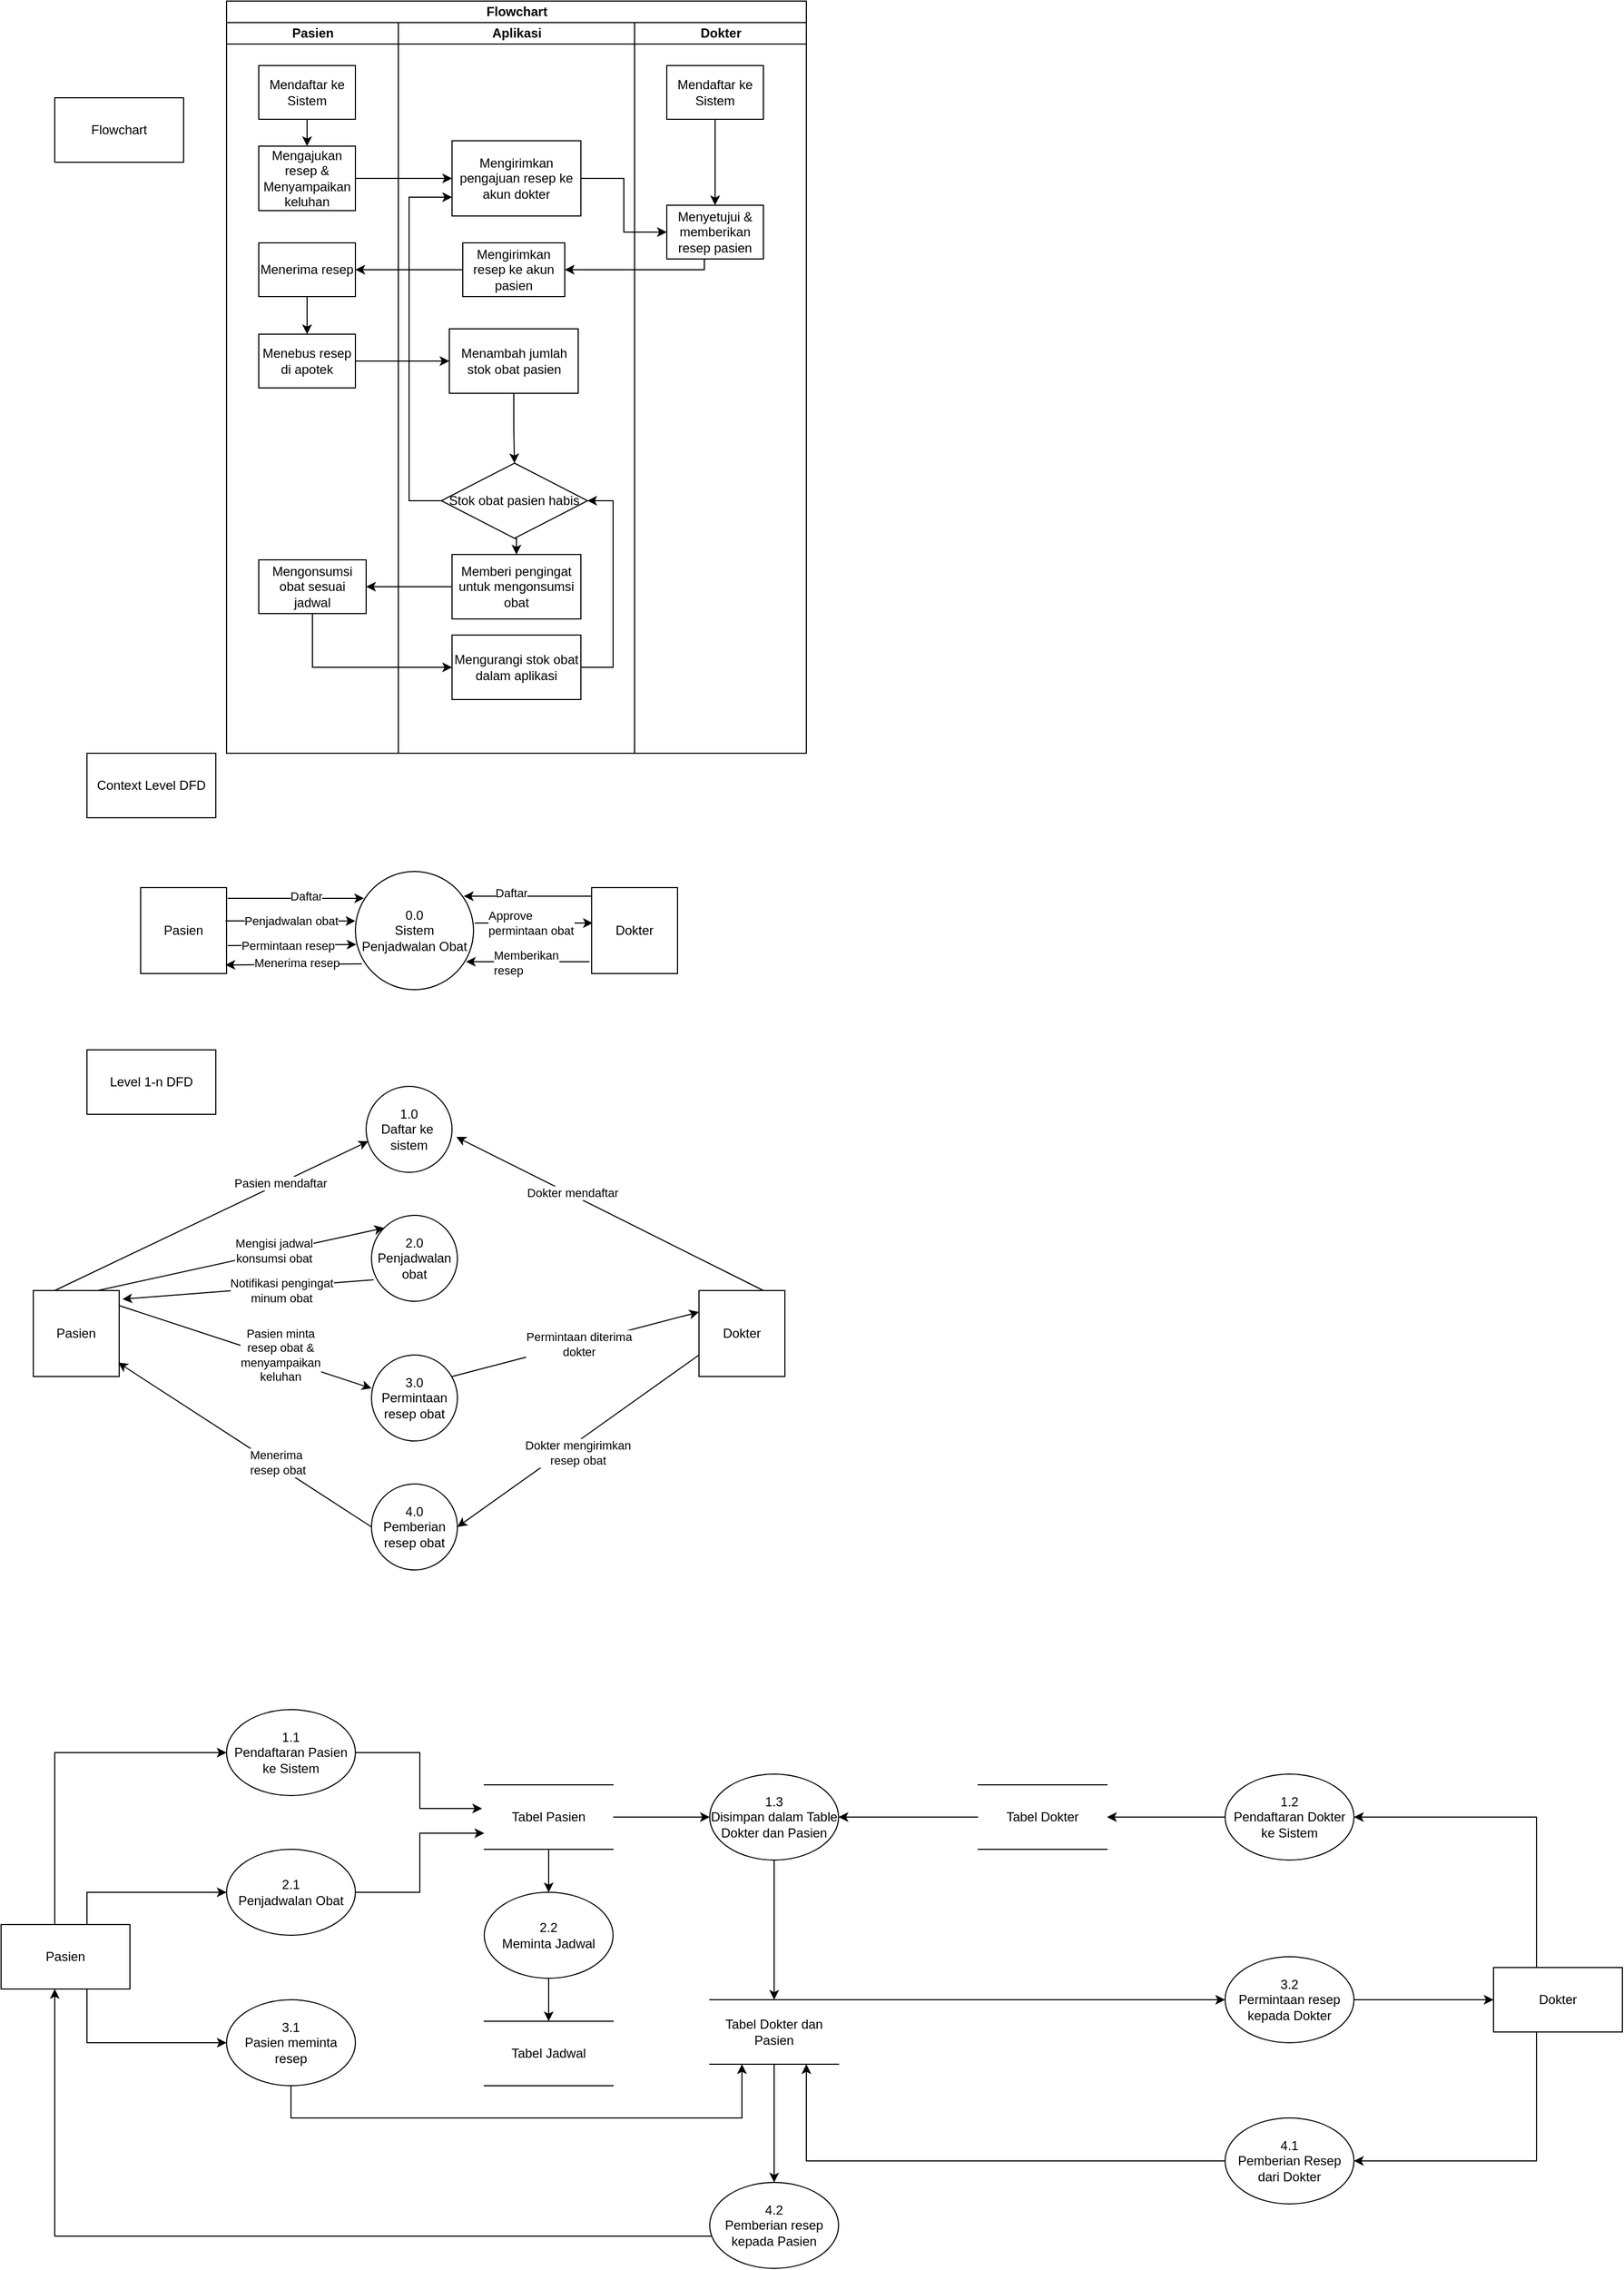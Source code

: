 <mxfile version="13.7.9" type="github" pages="2">
  <diagram id="ip2z6bq11kLtcTajnfLq" name="Flowchart">
    <mxGraphModel dx="868" dy="2679" grid="1" gridSize="10" guides="1" tooltips="1" connect="1" arrows="1" fold="1" page="1" pageScale="1" pageWidth="850" pageHeight="1100" math="0" shadow="0">
      <root>
        <mxCell id="0" />
        <mxCell id="1" parent="0" />
        <mxCell id="MhN1jfQ0MsG5-jLUTwTR-1" value="Context Level DFD" style="rounded=0;whiteSpace=wrap;html=1;" parent="1" vertex="1">
          <mxGeometry x="180" y="-1380" width="120" height="60" as="geometry" />
        </mxCell>
        <mxCell id="w2_nGmZ7DHib1YOEaboY-1" value="0.0&lt;br&gt;Sistem Penjadwalan Obat" style="ellipse;whiteSpace=wrap;html=1;aspect=fixed;" parent="1" vertex="1">
          <mxGeometry x="430" y="-1270" width="110" height="110" as="geometry" />
        </mxCell>
        <mxCell id="w2_nGmZ7DHib1YOEaboY-2" value="Pasien" style="whiteSpace=wrap;html=1;aspect=fixed;" parent="1" vertex="1">
          <mxGeometry x="230" y="-1255" width="80" height="80" as="geometry" />
        </mxCell>
        <mxCell id="w2_nGmZ7DHib1YOEaboY-3" value="Dokter" style="whiteSpace=wrap;html=1;aspect=fixed;" parent="1" vertex="1">
          <mxGeometry x="650" y="-1255" width="80" height="80" as="geometry" />
        </mxCell>
        <mxCell id="w2_nGmZ7DHib1YOEaboY-4" value="" style="endArrow=classic;html=1;exitX=1.013;exitY=0.125;exitDx=0;exitDy=0;exitPerimeter=0;entryX=0.073;entryY=0.227;entryDx=0;entryDy=0;entryPerimeter=0;" parent="1" source="w2_nGmZ7DHib1YOEaboY-2" target="w2_nGmZ7DHib1YOEaboY-1" edge="1">
          <mxGeometry width="50" height="50" relative="1" as="geometry">
            <mxPoint x="450" y="-1110" as="sourcePoint" />
            <mxPoint x="500" y="-1160" as="targetPoint" />
          </mxGeometry>
        </mxCell>
        <mxCell id="w2_nGmZ7DHib1YOEaboY-5" value="Daftar" style="edgeLabel;html=1;align=center;verticalAlign=middle;resizable=0;points=[];" parent="w2_nGmZ7DHib1YOEaboY-4" vertex="1" connectable="0">
          <mxGeometry x="0.138" y="2" relative="1" as="geometry">
            <mxPoint as="offset" />
          </mxGeometry>
        </mxCell>
        <mxCell id="w2_nGmZ7DHib1YOEaboY-6" value="" style="endArrow=classic;html=1;exitX=0;exitY=0.1;exitDx=0;exitDy=0;entryX=0.918;entryY=0.209;entryDx=0;entryDy=0;exitPerimeter=0;entryPerimeter=0;" parent="1" source="w2_nGmZ7DHib1YOEaboY-3" target="w2_nGmZ7DHib1YOEaboY-1" edge="1">
          <mxGeometry width="50" height="50" relative="1" as="geometry">
            <mxPoint x="450" y="-1110" as="sourcePoint" />
            <mxPoint x="500" y="-1160" as="targetPoint" />
          </mxGeometry>
        </mxCell>
        <mxCell id="w2_nGmZ7DHib1YOEaboY-19" value="Daftar" style="edgeLabel;html=1;align=center;verticalAlign=middle;resizable=0;points=[];" parent="w2_nGmZ7DHib1YOEaboY-6" vertex="1" connectable="0">
          <mxGeometry x="0.268" y="-3" relative="1" as="geometry">
            <mxPoint as="offset" />
          </mxGeometry>
        </mxCell>
        <mxCell id="w2_nGmZ7DHib1YOEaboY-8" value="Penjadwalan obat" style="endArrow=classic;html=1;exitX=0.988;exitY=0.388;exitDx=0;exitDy=0;exitPerimeter=0;entryX=0;entryY=0.419;entryDx=0;entryDy=0;entryPerimeter=0;" parent="1" source="w2_nGmZ7DHib1YOEaboY-2" target="w2_nGmZ7DHib1YOEaboY-1" edge="1">
          <mxGeometry width="50" height="50" relative="1" as="geometry">
            <mxPoint x="450" y="-1110" as="sourcePoint" />
            <mxPoint x="500" y="-1160" as="targetPoint" />
          </mxGeometry>
        </mxCell>
        <mxCell id="w2_nGmZ7DHib1YOEaboY-10" value="" style="endArrow=classic;html=1;exitX=1.013;exitY=0.675;exitDx=0;exitDy=0;exitPerimeter=0;entryX=0.009;entryY=0.618;entryDx=0;entryDy=0;entryPerimeter=0;" parent="1" source="w2_nGmZ7DHib1YOEaboY-2" target="w2_nGmZ7DHib1YOEaboY-1" edge="1">
          <mxGeometry width="50" height="50" relative="1" as="geometry">
            <mxPoint x="450" y="-1120" as="sourcePoint" />
            <mxPoint x="500" y="-1170" as="targetPoint" />
          </mxGeometry>
        </mxCell>
        <mxCell id="w2_nGmZ7DHib1YOEaboY-16" value="Permintaan resep" style="edgeLabel;html=1;align=left;verticalAlign=middle;resizable=0;points=[];" parent="w2_nGmZ7DHib1YOEaboY-10" vertex="1" connectable="0">
          <mxGeometry x="-0.817" relative="1" as="geometry">
            <mxPoint as="offset" />
          </mxGeometry>
        </mxCell>
        <mxCell id="w2_nGmZ7DHib1YOEaboY-17" value="" style="endArrow=classic;html=1;exitX=0.055;exitY=0.782;exitDx=0;exitDy=0;exitPerimeter=0;entryX=0.988;entryY=0.9;entryDx=0;entryDy=0;entryPerimeter=0;" parent="1" source="w2_nGmZ7DHib1YOEaboY-1" target="w2_nGmZ7DHib1YOEaboY-2" edge="1">
          <mxGeometry width="50" height="50" relative="1" as="geometry">
            <mxPoint x="450" y="-1120" as="sourcePoint" />
            <mxPoint x="500" y="-1170" as="targetPoint" />
          </mxGeometry>
        </mxCell>
        <mxCell id="w2_nGmZ7DHib1YOEaboY-18" value="Menerima resep" style="edgeLabel;html=1;align=left;verticalAlign=middle;resizable=0;points=[];" parent="w2_nGmZ7DHib1YOEaboY-17" vertex="1" connectable="0">
          <mxGeometry x="0.607" y="-2" relative="1" as="geometry">
            <mxPoint as="offset" />
          </mxGeometry>
        </mxCell>
        <mxCell id="w2_nGmZ7DHib1YOEaboY-20" value="" style="endArrow=classic;html=1;entryX=0.013;entryY=0.413;entryDx=0;entryDy=0;entryPerimeter=0;" parent="1" target="w2_nGmZ7DHib1YOEaboY-3" edge="1">
          <mxGeometry width="50" height="50" relative="1" as="geometry">
            <mxPoint x="541" y="-1222" as="sourcePoint" />
            <mxPoint x="500" y="-1170" as="targetPoint" />
          </mxGeometry>
        </mxCell>
        <mxCell id="w2_nGmZ7DHib1YOEaboY-22" value="Approve&lt;br&gt;permintaan obat" style="edgeLabel;html=1;align=left;verticalAlign=middle;resizable=0;points=[];" parent="w2_nGmZ7DHib1YOEaboY-20" vertex="1" connectable="0">
          <mxGeometry x="-0.796" relative="1" as="geometry">
            <mxPoint as="offset" />
          </mxGeometry>
        </mxCell>
        <mxCell id="w2_nGmZ7DHib1YOEaboY-23" value="" style="endArrow=classic;html=1;exitX=-0.025;exitY=0.863;exitDx=0;exitDy=0;exitPerimeter=0;entryX=0.936;entryY=0.764;entryDx=0;entryDy=0;entryPerimeter=0;" parent="1" source="w2_nGmZ7DHib1YOEaboY-3" target="w2_nGmZ7DHib1YOEaboY-1" edge="1">
          <mxGeometry width="50" height="50" relative="1" as="geometry">
            <mxPoint x="450" y="-1120" as="sourcePoint" />
            <mxPoint x="500" y="-1170" as="targetPoint" />
          </mxGeometry>
        </mxCell>
        <mxCell id="w2_nGmZ7DHib1YOEaboY-25" value="Memberikan&lt;br&gt;resep" style="edgeLabel;html=1;align=left;verticalAlign=middle;resizable=0;points=[];" parent="w2_nGmZ7DHib1YOEaboY-23" vertex="1" connectable="0">
          <mxGeometry x="0.582" y="1" relative="1" as="geometry">
            <mxPoint as="offset" />
          </mxGeometry>
        </mxCell>
        <mxCell id="w2_nGmZ7DHib1YOEaboY-26" value="Level 1-n DFD" style="rounded=0;whiteSpace=wrap;html=1;" parent="1" vertex="1">
          <mxGeometry x="180" y="-1104" width="120" height="60" as="geometry" />
        </mxCell>
        <mxCell id="w2_nGmZ7DHib1YOEaboY-27" value="Pasien" style="whiteSpace=wrap;html=1;aspect=fixed;" parent="1" vertex="1">
          <mxGeometry x="130" y="-880" width="80" height="80" as="geometry" />
        </mxCell>
        <mxCell id="w2_nGmZ7DHib1YOEaboY-28" value="3.0&lt;br&gt;Permintaan&lt;br&gt;resep obat" style="ellipse;whiteSpace=wrap;html=1;aspect=fixed;align=center;" parent="1" vertex="1">
          <mxGeometry x="445" y="-820" width="80" height="80" as="geometry" />
        </mxCell>
        <mxCell id="w2_nGmZ7DHib1YOEaboY-29" value="Dokter" style="whiteSpace=wrap;html=1;aspect=fixed;" parent="1" vertex="1">
          <mxGeometry x="750" y="-880" width="80" height="80" as="geometry" />
        </mxCell>
        <mxCell id="w2_nGmZ7DHib1YOEaboY-30" value="" style="endArrow=classic;html=1;exitX=1;exitY=0.175;exitDx=0;exitDy=0;exitPerimeter=0;entryX=0;entryY=0.388;entryDx=0;entryDy=0;entryPerimeter=0;" parent="1" source="w2_nGmZ7DHib1YOEaboY-27" target="w2_nGmZ7DHib1YOEaboY-28" edge="1">
          <mxGeometry width="50" height="50" relative="1" as="geometry">
            <mxPoint x="450" y="-895" as="sourcePoint" />
            <mxPoint x="500" y="-945" as="targetPoint" />
          </mxGeometry>
        </mxCell>
        <mxCell id="w2_nGmZ7DHib1YOEaboY-31" value="Pasien minta&lt;br&gt;resep obat &amp;amp;&lt;br&gt;menyampaikan&lt;br&gt;keluhan" style="edgeLabel;html=1;align=center;verticalAlign=middle;resizable=0;points=[];" parent="w2_nGmZ7DHib1YOEaboY-30" vertex="1" connectable="0">
          <mxGeometry x="-0.689" y="-1" relative="1" as="geometry">
            <mxPoint x="113.89" y="33.11" as="offset" />
          </mxGeometry>
        </mxCell>
        <mxCell id="w2_nGmZ7DHib1YOEaboY-32" value="" style="endArrow=classic;html=1;exitX=0.938;exitY=0.25;exitDx=0;exitDy=0;exitPerimeter=0;entryX=0;entryY=0.25;entryDx=0;entryDy=0;" parent="1" source="w2_nGmZ7DHib1YOEaboY-28" target="w2_nGmZ7DHib1YOEaboY-29" edge="1">
          <mxGeometry width="50" height="50" relative="1" as="geometry">
            <mxPoint x="450" y="-875" as="sourcePoint" />
            <mxPoint x="500" y="-925" as="targetPoint" />
          </mxGeometry>
        </mxCell>
        <mxCell id="w2_nGmZ7DHib1YOEaboY-33" value="Permintaan diterima&lt;br&gt;dokter" style="edgeLabel;html=1;align=center;verticalAlign=middle;resizable=0;points=[];" parent="w2_nGmZ7DHib1YOEaboY-32" vertex="1" connectable="0">
          <mxGeometry x="-0.527" y="2" relative="1" as="geometry">
            <mxPoint x="63.94" y="-13.97" as="offset" />
          </mxGeometry>
        </mxCell>
        <mxCell id="w2_nGmZ7DHib1YOEaboY-34" value="4.0&lt;br&gt;Pemberian&lt;br&gt;resep obat" style="ellipse;whiteSpace=wrap;html=1;aspect=fixed;align=center;" parent="1" vertex="1">
          <mxGeometry x="445" y="-700" width="80" height="80" as="geometry" />
        </mxCell>
        <mxCell id="w2_nGmZ7DHib1YOEaboY-35" value="" style="endArrow=classic;html=1;exitX=0;exitY=0.75;exitDx=0;exitDy=0;entryX=1;entryY=0.5;entryDx=0;entryDy=0;" parent="1" source="w2_nGmZ7DHib1YOEaboY-29" target="w2_nGmZ7DHib1YOEaboY-34" edge="1">
          <mxGeometry width="50" height="50" relative="1" as="geometry">
            <mxPoint x="450" y="-775" as="sourcePoint" />
            <mxPoint x="500" y="-825" as="targetPoint" />
          </mxGeometry>
        </mxCell>
        <mxCell id="w2_nGmZ7DHib1YOEaboY-36" value="Dokter mengirimkan&lt;br&gt;resep obat" style="edgeLabel;html=1;align=center;verticalAlign=middle;resizable=0;points=[];" parent="w2_nGmZ7DHib1YOEaboY-35" vertex="1" connectable="0">
          <mxGeometry x="0.487" y="2" relative="1" as="geometry">
            <mxPoint x="53.41" y="-30.43" as="offset" />
          </mxGeometry>
        </mxCell>
        <mxCell id="w2_nGmZ7DHib1YOEaboY-37" value="" style="endArrow=classic;html=1;exitX=0;exitY=0.5;exitDx=0;exitDy=0;entryX=0.988;entryY=0.838;entryDx=0;entryDy=0;entryPerimeter=0;" parent="1" source="w2_nGmZ7DHib1YOEaboY-34" target="w2_nGmZ7DHib1YOEaboY-27" edge="1">
          <mxGeometry width="50" height="50" relative="1" as="geometry">
            <mxPoint x="450" y="-775" as="sourcePoint" />
            <mxPoint x="500" y="-825" as="targetPoint" />
          </mxGeometry>
        </mxCell>
        <mxCell id="w2_nGmZ7DHib1YOEaboY-38" value="Menerima&amp;nbsp;&lt;br&gt;resep obat" style="edgeLabel;html=1;align=left;verticalAlign=middle;resizable=0;points=[];" parent="w2_nGmZ7DHib1YOEaboY-37" vertex="1" connectable="0">
          <mxGeometry x="0.533" y="1" relative="1" as="geometry">
            <mxPoint x="66.65" y="56.56" as="offset" />
          </mxGeometry>
        </mxCell>
        <mxCell id="w2_nGmZ7DHib1YOEaboY-39" value="1.0&lt;br&gt;Daftar ke&amp;nbsp;&lt;br&gt;sistem" style="ellipse;whiteSpace=wrap;html=1;aspect=fixed;align=center;" parent="1" vertex="1">
          <mxGeometry x="440" y="-1070" width="80" height="80" as="geometry" />
        </mxCell>
        <mxCell id="w2_nGmZ7DHib1YOEaboY-40" value="" style="endArrow=classic;html=1;exitX=0.25;exitY=0;exitDx=0;exitDy=0;entryX=0.025;entryY=0.638;entryDx=0;entryDy=0;entryPerimeter=0;" parent="1" source="w2_nGmZ7DHib1YOEaboY-27" target="w2_nGmZ7DHib1YOEaboY-39" edge="1">
          <mxGeometry width="50" height="50" relative="1" as="geometry">
            <mxPoint x="450" y="-810" as="sourcePoint" />
            <mxPoint x="500" y="-860" as="targetPoint" />
          </mxGeometry>
        </mxCell>
        <mxCell id="w2_nGmZ7DHib1YOEaboY-42" value="Pasien mendaftar" style="edgeLabel;html=1;align=center;verticalAlign=middle;resizable=0;points=[];" parent="w2_nGmZ7DHib1YOEaboY-40" vertex="1" connectable="0">
          <mxGeometry x="0.23" y="2" relative="1" as="geometry">
            <mxPoint x="31.02" y="-12.61" as="offset" />
          </mxGeometry>
        </mxCell>
        <mxCell id="w2_nGmZ7DHib1YOEaboY-41" value="" style="endArrow=classic;html=1;exitX=0.75;exitY=0;exitDx=0;exitDy=0;entryX=1.05;entryY=0.588;entryDx=0;entryDy=0;entryPerimeter=0;" parent="1" source="w2_nGmZ7DHib1YOEaboY-29" target="w2_nGmZ7DHib1YOEaboY-39" edge="1">
          <mxGeometry width="50" height="50" relative="1" as="geometry">
            <mxPoint x="450" y="-820" as="sourcePoint" />
            <mxPoint x="500" y="-870" as="targetPoint" />
          </mxGeometry>
        </mxCell>
        <mxCell id="w2_nGmZ7DHib1YOEaboY-43" value="Dokter mendaftar" style="edgeLabel;html=1;align=center;verticalAlign=middle;resizable=0;points=[];" parent="w2_nGmZ7DHib1YOEaboY-41" vertex="1" connectable="0">
          <mxGeometry x="0.254" y="-2" relative="1" as="geometry">
            <mxPoint as="offset" />
          </mxGeometry>
        </mxCell>
        <mxCell id="w2_nGmZ7DHib1YOEaboY-44" value="2.0&lt;br&gt;Penjadwalan&lt;br&gt;obat" style="ellipse;whiteSpace=wrap;html=1;aspect=fixed;align=center;" parent="1" vertex="1">
          <mxGeometry x="445" y="-950" width="80" height="80" as="geometry" />
        </mxCell>
        <mxCell id="w2_nGmZ7DHib1YOEaboY-45" value="" style="endArrow=classic;html=1;exitX=0.75;exitY=0;exitDx=0;exitDy=0;entryX=0;entryY=0;entryDx=0;entryDy=0;" parent="1" source="w2_nGmZ7DHib1YOEaboY-27" target="w2_nGmZ7DHib1YOEaboY-44" edge="1">
          <mxGeometry width="50" height="50" relative="1" as="geometry">
            <mxPoint x="450" y="-820" as="sourcePoint" />
            <mxPoint x="500" y="-870" as="targetPoint" />
          </mxGeometry>
        </mxCell>
        <mxCell id="w2_nGmZ7DHib1YOEaboY-48" value="Mengisi jadwal&lt;br&gt;konsumsi obat" style="edgeLabel;html=1;align=center;verticalAlign=middle;resizable=0;points=[];" parent="w2_nGmZ7DHib1YOEaboY-45" vertex="1" connectable="0">
          <mxGeometry x="0.232" y="1" relative="1" as="geometry">
            <mxPoint as="offset" />
          </mxGeometry>
        </mxCell>
        <mxCell id="w2_nGmZ7DHib1YOEaboY-47" value="" style="endArrow=classic;html=1;exitX=0.025;exitY=0.75;exitDx=0;exitDy=0;exitPerimeter=0;entryX=1.038;entryY=0.1;entryDx=0;entryDy=0;entryPerimeter=0;" parent="1" source="w2_nGmZ7DHib1YOEaboY-44" target="w2_nGmZ7DHib1YOEaboY-27" edge="1">
          <mxGeometry width="50" height="50" relative="1" as="geometry">
            <mxPoint x="450" y="-830" as="sourcePoint" />
            <mxPoint x="500" y="-880" as="targetPoint" />
          </mxGeometry>
        </mxCell>
        <mxCell id="w2_nGmZ7DHib1YOEaboY-49" value="Notifikasi pengingat&lt;br&gt;minum obat" style="edgeLabel;html=1;align=center;verticalAlign=middle;resizable=0;points=[];" parent="w2_nGmZ7DHib1YOEaboY-47" vertex="1" connectable="0">
          <mxGeometry x="0.155" y="1" relative="1" as="geometry">
            <mxPoint x="48.36" y="-1.42" as="offset" />
          </mxGeometry>
        </mxCell>
        <mxCell id="7QNK8vU50Cwunx8KSijA-1" value="Flowchart" style="rounded=0;whiteSpace=wrap;html=1;" parent="1" vertex="1">
          <mxGeometry x="150" y="-1990" width="120" height="60" as="geometry" />
        </mxCell>
        <mxCell id="NxU2S_tcDS1lnE2Wx7le-25" value="" style="edgeStyle=orthogonalEdgeStyle;rounded=0;orthogonalLoop=1;jettySize=auto;html=1;" parent="1" source="NxU2S_tcDS1lnE2Wx7le-23" target="NxU2S_tcDS1lnE2Wx7le-24" edge="1">
          <mxGeometry relative="1" as="geometry">
            <Array as="points">
              <mxPoint x="150" y="-450" />
            </Array>
          </mxGeometry>
        </mxCell>
        <mxCell id="NxU2S_tcDS1lnE2Wx7le-31" value="" style="edgeStyle=orthogonalEdgeStyle;rounded=0;orthogonalLoop=1;jettySize=auto;html=1;" parent="1" source="NxU2S_tcDS1lnE2Wx7le-23" target="NxU2S_tcDS1lnE2Wx7le-30" edge="1">
          <mxGeometry relative="1" as="geometry">
            <Array as="points">
              <mxPoint x="180" y="-320" />
            </Array>
          </mxGeometry>
        </mxCell>
        <mxCell id="NxU2S_tcDS1lnE2Wx7le-58" value="" style="edgeStyle=orthogonalEdgeStyle;rounded=0;orthogonalLoop=1;jettySize=auto;html=1;" parent="1" source="NxU2S_tcDS1lnE2Wx7le-23" target="NxU2S_tcDS1lnE2Wx7le-57" edge="1">
          <mxGeometry relative="1" as="geometry">
            <Array as="points">
              <mxPoint x="180" y="-180" />
            </Array>
          </mxGeometry>
        </mxCell>
        <mxCell id="NxU2S_tcDS1lnE2Wx7le-23" value="Pasien" style="whiteSpace=wrap;html=1;" parent="1" vertex="1">
          <mxGeometry x="100" y="-290" width="120" height="60" as="geometry" />
        </mxCell>
        <mxCell id="NxU2S_tcDS1lnE2Wx7le-29" value="" style="edgeStyle=orthogonalEdgeStyle;rounded=0;orthogonalLoop=1;jettySize=auto;html=1;entryX=-0.017;entryY=0.367;entryDx=0;entryDy=0;entryPerimeter=0;" parent="1" source="NxU2S_tcDS1lnE2Wx7le-24" target="NxU2S_tcDS1lnE2Wx7le-28" edge="1">
          <mxGeometry relative="1" as="geometry">
            <mxPoint x="490" y="-390" as="targetPoint" />
          </mxGeometry>
        </mxCell>
        <mxCell id="NxU2S_tcDS1lnE2Wx7le-24" value="1.1&lt;br&gt;Pendaftaran Pasien ke Sistem" style="ellipse;whiteSpace=wrap;html=1;" parent="1" vertex="1">
          <mxGeometry x="310" y="-490" width="120" height="80" as="geometry" />
        </mxCell>
        <mxCell id="NxU2S_tcDS1lnE2Wx7le-35" value="" style="edgeStyle=orthogonalEdgeStyle;rounded=0;orthogonalLoop=1;jettySize=auto;html=1;" parent="1" source="NxU2S_tcDS1lnE2Wx7le-28" target="NxU2S_tcDS1lnE2Wx7le-34" edge="1">
          <mxGeometry relative="1" as="geometry">
            <Array as="points">
              <mxPoint x="610" y="-340" />
              <mxPoint x="610" y="-340" />
            </Array>
          </mxGeometry>
        </mxCell>
        <mxCell id="NxU2S_tcDS1lnE2Wx7le-73" value="" style="edgeStyle=orthogonalEdgeStyle;rounded=0;orthogonalLoop=1;jettySize=auto;html=1;" parent="1" source="NxU2S_tcDS1lnE2Wx7le-28" target="NxU2S_tcDS1lnE2Wx7le-72" edge="1">
          <mxGeometry relative="1" as="geometry" />
        </mxCell>
        <mxCell id="NxU2S_tcDS1lnE2Wx7le-28" value="Tabel Pasien" style="shape=partialRectangle;whiteSpace=wrap;html=1;left=0;right=0;fillColor=none;" parent="1" vertex="1">
          <mxGeometry x="550" y="-420" width="120" height="60" as="geometry" />
        </mxCell>
        <mxCell id="NxU2S_tcDS1lnE2Wx7le-33" value="" style="edgeStyle=orthogonalEdgeStyle;rounded=0;orthogonalLoop=1;jettySize=auto;html=1;entryX=0;entryY=0.75;entryDx=0;entryDy=0;" parent="1" source="NxU2S_tcDS1lnE2Wx7le-30" target="NxU2S_tcDS1lnE2Wx7le-28" edge="1">
          <mxGeometry relative="1" as="geometry">
            <mxPoint x="540" y="-320" as="targetPoint" />
          </mxGeometry>
        </mxCell>
        <mxCell id="NxU2S_tcDS1lnE2Wx7le-30" value="2.1&lt;br&gt;Penjadwalan Obat" style="ellipse;whiteSpace=wrap;html=1;" parent="1" vertex="1">
          <mxGeometry x="310" y="-360" width="120" height="80" as="geometry" />
        </mxCell>
        <mxCell id="NxU2S_tcDS1lnE2Wx7le-37" value="" style="edgeStyle=orthogonalEdgeStyle;rounded=0;orthogonalLoop=1;jettySize=auto;html=1;" parent="1" source="NxU2S_tcDS1lnE2Wx7le-34" target="NxU2S_tcDS1lnE2Wx7le-36" edge="1">
          <mxGeometry relative="1" as="geometry" />
        </mxCell>
        <mxCell id="NxU2S_tcDS1lnE2Wx7le-34" value="2.2&lt;br&gt;Meminta Jadwal" style="ellipse;whiteSpace=wrap;html=1;fillColor=none;" parent="1" vertex="1">
          <mxGeometry x="550" y="-320" width="120" height="80" as="geometry" />
        </mxCell>
        <mxCell id="NxU2S_tcDS1lnE2Wx7le-36" value="Tabel Jadwal" style="shape=partialRectangle;whiteSpace=wrap;html=1;left=0;right=0;fillColor=none;" parent="1" vertex="1">
          <mxGeometry x="550" y="-200" width="120" height="60" as="geometry" />
        </mxCell>
        <mxCell id="NxU2S_tcDS1lnE2Wx7le-41" value="" style="edgeStyle=orthogonalEdgeStyle;rounded=0;orthogonalLoop=1;jettySize=auto;html=1;" parent="1" source="NxU2S_tcDS1lnE2Wx7le-38" edge="1">
          <mxGeometry relative="1" as="geometry">
            <mxPoint x="150" y="-230" as="targetPoint" />
            <Array as="points">
              <mxPoint x="150" />
              <mxPoint x="150" y="-230" />
            </Array>
          </mxGeometry>
        </mxCell>
        <mxCell id="NxU2S_tcDS1lnE2Wx7le-38" value="4.2&lt;br&gt;Pemberian resep kepada Pasien" style="ellipse;whiteSpace=wrap;html=1;" parent="1" vertex="1">
          <mxGeometry x="760" y="-50" width="120" height="80" as="geometry" />
        </mxCell>
        <mxCell id="NxU2S_tcDS1lnE2Wx7le-47" value="" style="edgeStyle=orthogonalEdgeStyle;rounded=0;orthogonalLoop=1;jettySize=auto;html=1;" parent="1" source="NxU2S_tcDS1lnE2Wx7le-44" target="NxU2S_tcDS1lnE2Wx7le-46" edge="1">
          <mxGeometry relative="1" as="geometry">
            <Array as="points">
              <mxPoint x="1530" y="-390" />
            </Array>
          </mxGeometry>
        </mxCell>
        <mxCell id="NxU2S_tcDS1lnE2Wx7le-68" value="" style="edgeStyle=orthogonalEdgeStyle;rounded=0;orthogonalLoop=1;jettySize=auto;html=1;" parent="1" source="NxU2S_tcDS1lnE2Wx7le-44" target="NxU2S_tcDS1lnE2Wx7le-67" edge="1">
          <mxGeometry relative="1" as="geometry">
            <Array as="points">
              <mxPoint x="1530" y="-70" />
            </Array>
          </mxGeometry>
        </mxCell>
        <mxCell id="NxU2S_tcDS1lnE2Wx7le-44" value="Dokter" style="whiteSpace=wrap;html=1;fillColor=none;" parent="1" vertex="1">
          <mxGeometry x="1490" y="-250" width="120" height="60" as="geometry" />
        </mxCell>
        <mxCell id="NxU2S_tcDS1lnE2Wx7le-49" value="" style="edgeStyle=orthogonalEdgeStyle;rounded=0;orthogonalLoop=1;jettySize=auto;html=1;entryX=1;entryY=0.5;entryDx=0;entryDy=0;" parent="1" source="NxU2S_tcDS1lnE2Wx7le-46" target="NxU2S_tcDS1lnE2Wx7le-53" edge="1">
          <mxGeometry relative="1" as="geometry">
            <Array as="points">
              <mxPoint x="1240" y="-390" />
            </Array>
          </mxGeometry>
        </mxCell>
        <mxCell id="NxU2S_tcDS1lnE2Wx7le-46" value="1.2&lt;br&gt;Pendaftaran Dokter ke Sistem" style="ellipse;whiteSpace=wrap;html=1;fillColor=none;" parent="1" vertex="1">
          <mxGeometry x="1240" y="-430" width="120" height="80" as="geometry" />
        </mxCell>
        <mxCell id="NxU2S_tcDS1lnE2Wx7le-83" value="" style="edgeStyle=orthogonalEdgeStyle;rounded=0;orthogonalLoop=1;jettySize=auto;html=1;entryX=0.5;entryY=0;entryDx=0;entryDy=0;" parent="1" source="NxU2S_tcDS1lnE2Wx7le-48" target="NxU2S_tcDS1lnE2Wx7le-38" edge="1">
          <mxGeometry relative="1" as="geometry">
            <mxPoint x="820" y="-100" as="targetPoint" />
          </mxGeometry>
        </mxCell>
        <mxCell id="NxU2S_tcDS1lnE2Wx7le-85" value="" style="edgeStyle=orthogonalEdgeStyle;rounded=0;orthogonalLoop=1;jettySize=auto;html=1;" parent="1" source="NxU2S_tcDS1lnE2Wx7le-48" target="NxU2S_tcDS1lnE2Wx7le-84" edge="1">
          <mxGeometry relative="1" as="geometry">
            <Array as="points">
              <mxPoint x="1220" y="-220" />
              <mxPoint x="1220" y="-220" />
            </Array>
          </mxGeometry>
        </mxCell>
        <mxCell id="NxU2S_tcDS1lnE2Wx7le-48" value="Tabel Dokter dan Pasien" style="shape=partialRectangle;whiteSpace=wrap;html=1;left=0;right=0;fillColor=none;" parent="1" vertex="1">
          <mxGeometry x="760" y="-220" width="120" height="60" as="geometry" />
        </mxCell>
        <mxCell id="NxU2S_tcDS1lnE2Wx7le-78" value="" style="edgeStyle=orthogonalEdgeStyle;rounded=0;orthogonalLoop=1;jettySize=auto;html=1;" parent="1" source="NxU2S_tcDS1lnE2Wx7le-53" target="NxU2S_tcDS1lnE2Wx7le-72" edge="1">
          <mxGeometry relative="1" as="geometry" />
        </mxCell>
        <mxCell id="NxU2S_tcDS1lnE2Wx7le-53" value="Tabel Dokter" style="shape=partialRectangle;whiteSpace=wrap;html=1;left=0;right=0;fillColor=none;" parent="1" vertex="1">
          <mxGeometry x="1010" y="-420" width="120" height="60" as="geometry" />
        </mxCell>
        <mxCell id="NxU2S_tcDS1lnE2Wx7le-81" value="" style="edgeStyle=orthogonalEdgeStyle;rounded=0;orthogonalLoop=1;jettySize=auto;html=1;" parent="1" source="NxU2S_tcDS1lnE2Wx7le-57" target="NxU2S_tcDS1lnE2Wx7le-48" edge="1">
          <mxGeometry relative="1" as="geometry">
            <Array as="points">
              <mxPoint x="370" y="-110" />
              <mxPoint x="790" y="-110" />
            </Array>
          </mxGeometry>
        </mxCell>
        <mxCell id="NxU2S_tcDS1lnE2Wx7le-57" value="3.1&lt;br&gt;Pasien meminta resep" style="ellipse;whiteSpace=wrap;html=1;" parent="1" vertex="1">
          <mxGeometry x="310" y="-220" width="120" height="80" as="geometry" />
        </mxCell>
        <mxCell id="NxU2S_tcDS1lnE2Wx7le-79" value="" style="edgeStyle=orthogonalEdgeStyle;rounded=0;orthogonalLoop=1;jettySize=auto;html=1;" parent="1" source="NxU2S_tcDS1lnE2Wx7le-67" target="NxU2S_tcDS1lnE2Wx7le-48" edge="1">
          <mxGeometry relative="1" as="geometry">
            <Array as="points">
              <mxPoint x="850" y="-70" />
            </Array>
          </mxGeometry>
        </mxCell>
        <mxCell id="NxU2S_tcDS1lnE2Wx7le-67" value="4.1&lt;br&gt;Pemberian Resep dari Dokter" style="ellipse;whiteSpace=wrap;html=1;fillColor=none;" parent="1" vertex="1">
          <mxGeometry x="1240" y="-110" width="120" height="80" as="geometry" />
        </mxCell>
        <mxCell id="NxU2S_tcDS1lnE2Wx7le-74" value="" style="edgeStyle=orthogonalEdgeStyle;rounded=0;orthogonalLoop=1;jettySize=auto;html=1;entryX=0.5;entryY=0;entryDx=0;entryDy=0;" parent="1" source="NxU2S_tcDS1lnE2Wx7le-72" target="NxU2S_tcDS1lnE2Wx7le-48" edge="1">
          <mxGeometry relative="1" as="geometry">
            <mxPoint x="820" y="-150" as="targetPoint" />
          </mxGeometry>
        </mxCell>
        <mxCell id="NxU2S_tcDS1lnE2Wx7le-72" value="1.3&lt;br&gt;Disimpan dalam Table Dokter dan Pasien" style="ellipse;whiteSpace=wrap;html=1;fillColor=none;" parent="1" vertex="1">
          <mxGeometry x="760" y="-430" width="120" height="80" as="geometry" />
        </mxCell>
        <mxCell id="NxU2S_tcDS1lnE2Wx7le-88" value="" style="edgeStyle=orthogonalEdgeStyle;rounded=0;orthogonalLoop=1;jettySize=auto;html=1;" parent="1" source="NxU2S_tcDS1lnE2Wx7le-84" target="NxU2S_tcDS1lnE2Wx7le-44" edge="1">
          <mxGeometry relative="1" as="geometry" />
        </mxCell>
        <mxCell id="NxU2S_tcDS1lnE2Wx7le-84" value="3.2&lt;br&gt;Permintaan resep kepada Dokter" style="ellipse;whiteSpace=wrap;html=1;fillColor=none;" parent="1" vertex="1">
          <mxGeometry x="1240" y="-260" width="120" height="80" as="geometry" />
        </mxCell>
        <mxCell id="KhloErafn9uWpo-9LLrP-1" value="Flowchart" style="swimlane;html=1;childLayout=stackLayout;resizeParent=1;resizeParentMax=0;startSize=20;" parent="1" vertex="1">
          <mxGeometry x="310" y="-2080" width="540" height="700" as="geometry">
            <mxRectangle x="240" y="-1120" width="90" height="20" as="alternateBounds" />
          </mxGeometry>
        </mxCell>
        <mxCell id="KhloErafn9uWpo-9LLrP-2" value="Pasien" style="swimlane;html=1;startSize=20;" parent="KhloErafn9uWpo-9LLrP-1" vertex="1">
          <mxGeometry y="20" width="160" height="680" as="geometry">
            <mxRectangle y="20" width="30" height="590" as="alternateBounds" />
          </mxGeometry>
        </mxCell>
        <mxCell id="KhloErafn9uWpo-9LLrP-20" style="edgeStyle=orthogonalEdgeStyle;rounded=0;orthogonalLoop=1;jettySize=auto;html=1;entryX=0.5;entryY=0;entryDx=0;entryDy=0;" parent="KhloErafn9uWpo-9LLrP-2" source="KhloErafn9uWpo-9LLrP-5" target="KhloErafn9uWpo-9LLrP-8" edge="1">
          <mxGeometry relative="1" as="geometry" />
        </mxCell>
        <mxCell id="KhloErafn9uWpo-9LLrP-8" value="Mengajukan resep &amp;amp; Menyampaikan keluhan" style="rounded=0;whiteSpace=wrap;html=1;" parent="KhloErafn9uWpo-9LLrP-2" vertex="1">
          <mxGeometry x="30" y="115" width="90" height="60" as="geometry" />
        </mxCell>
        <mxCell id="KhloErafn9uWpo-9LLrP-5" value="Mendaftar ke Sistem" style="rounded=0;whiteSpace=wrap;html=1;" parent="KhloErafn9uWpo-9LLrP-2" vertex="1">
          <mxGeometry x="30" y="40" width="90" height="50" as="geometry" />
        </mxCell>
        <mxCell id="KhloErafn9uWpo-9LLrP-48" style="edgeStyle=orthogonalEdgeStyle;rounded=0;orthogonalLoop=1;jettySize=auto;html=1;exitX=0.5;exitY=1;exitDx=0;exitDy=0;entryX=0.5;entryY=0;entryDx=0;entryDy=0;" parent="KhloErafn9uWpo-9LLrP-2" source="KhloErafn9uWpo-9LLrP-17" target="KhloErafn9uWpo-9LLrP-23" edge="1">
          <mxGeometry relative="1" as="geometry" />
        </mxCell>
        <mxCell id="KhloErafn9uWpo-9LLrP-17" value="Menerima resep" style="rounded=0;whiteSpace=wrap;html=1;" parent="KhloErafn9uWpo-9LLrP-2" vertex="1">
          <mxGeometry x="30" y="205" width="90" height="50" as="geometry" />
        </mxCell>
        <mxCell id="KhloErafn9uWpo-9LLrP-23" value="Menebus resep di apotek" style="rounded=0;whiteSpace=wrap;html=1;" parent="KhloErafn9uWpo-9LLrP-2" vertex="1">
          <mxGeometry x="30" y="290" width="90" height="50" as="geometry" />
        </mxCell>
        <mxCell id="qfS0mpa6ImSl6odylkTh-2" value="Mengonsumsi obat sesuai jadwal" style="rounded=0;whiteSpace=wrap;html=1;" vertex="1" parent="KhloErafn9uWpo-9LLrP-2">
          <mxGeometry x="30" y="500" width="100" height="50" as="geometry" />
        </mxCell>
        <mxCell id="KhloErafn9uWpo-9LLrP-31" value="Aplikasi" style="swimlane;html=1;startSize=20;" parent="KhloErafn9uWpo-9LLrP-1" vertex="1">
          <mxGeometry x="160" y="20" width="220" height="680" as="geometry">
            <mxRectangle x="120" y="20" width="30" height="460" as="alternateBounds" />
          </mxGeometry>
        </mxCell>
        <mxCell id="qfS0mpa6ImSl6odylkTh-1" style="edgeStyle=orthogonalEdgeStyle;rounded=0;orthogonalLoop=1;jettySize=auto;html=1;exitX=0.5;exitY=1;exitDx=0;exitDy=0;entryX=0.5;entryY=0;entryDx=0;entryDy=0;" edge="1" parent="KhloErafn9uWpo-9LLrP-31" source="KhloErafn9uWpo-9LLrP-42" target="KhloErafn9uWpo-9LLrP-50">
          <mxGeometry relative="1" as="geometry" />
        </mxCell>
        <mxCell id="KhloErafn9uWpo-9LLrP-42" value="Menambah jumlah stok obat pasien" style="rounded=0;whiteSpace=wrap;html=1;" parent="KhloErafn9uWpo-9LLrP-31" vertex="1">
          <mxGeometry x="47.5" y="285" width="120" height="60" as="geometry" />
        </mxCell>
        <mxCell id="KhloErafn9uWpo-9LLrP-43" value="Mengirimkan pengajuan resep ke akun dokter" style="rounded=0;whiteSpace=wrap;html=1;" parent="KhloErafn9uWpo-9LLrP-31" vertex="1">
          <mxGeometry x="50" y="110" width="120" height="70" as="geometry" />
        </mxCell>
        <mxCell id="KhloErafn9uWpo-9LLrP-15" value="Mengirimkan resep ke akun pasien" style="rounded=0;whiteSpace=wrap;html=1;" parent="KhloErafn9uWpo-9LLrP-31" vertex="1">
          <mxGeometry x="60" y="205" width="95" height="50" as="geometry" />
        </mxCell>
        <mxCell id="KhloErafn9uWpo-9LLrP-51" style="edgeStyle=orthogonalEdgeStyle;rounded=0;orthogonalLoop=1;jettySize=auto;html=1;exitX=0;exitY=0.5;exitDx=0;exitDy=0;entryX=0;entryY=0.75;entryDx=0;entryDy=0;" parent="KhloErafn9uWpo-9LLrP-31" source="KhloErafn9uWpo-9LLrP-50" target="KhloErafn9uWpo-9LLrP-43" edge="1">
          <mxGeometry relative="1" as="geometry">
            <Array as="points">
              <mxPoint x="10" y="445" />
              <mxPoint x="10" y="163" />
            </Array>
          </mxGeometry>
        </mxCell>
        <mxCell id="qfS0mpa6ImSl6odylkTh-4" style="edgeStyle=orthogonalEdgeStyle;rounded=0;orthogonalLoop=1;jettySize=auto;html=1;exitX=0.5;exitY=1;exitDx=0;exitDy=0;entryX=0.5;entryY=0;entryDx=0;entryDy=0;" edge="1" parent="KhloErafn9uWpo-9LLrP-31" source="KhloErafn9uWpo-9LLrP-50" target="qfS0mpa6ImSl6odylkTh-3">
          <mxGeometry relative="1" as="geometry" />
        </mxCell>
        <mxCell id="KhloErafn9uWpo-9LLrP-50" value="Stok obat pasien habis" style="rhombus;whiteSpace=wrap;html=1;" parent="KhloErafn9uWpo-9LLrP-31" vertex="1">
          <mxGeometry x="40" y="410" width="136.25" height="70" as="geometry" />
        </mxCell>
        <mxCell id="qfS0mpa6ImSl6odylkTh-7" value="Mengurangi stok obat dalam aplikasi" style="rounded=0;whiteSpace=wrap;html=1;" vertex="1" parent="KhloErafn9uWpo-9LLrP-31">
          <mxGeometry x="50" y="570" width="120" height="60" as="geometry" />
        </mxCell>
        <mxCell id="qfS0mpa6ImSl6odylkTh-9" style="edgeStyle=orthogonalEdgeStyle;rounded=0;orthogonalLoop=1;jettySize=auto;html=1;exitX=1;exitY=0.5;exitDx=0;exitDy=0;" edge="1" parent="KhloErafn9uWpo-9LLrP-31" source="qfS0mpa6ImSl6odylkTh-7">
          <mxGeometry relative="1" as="geometry">
            <mxPoint x="176" y="445" as="targetPoint" />
            <Array as="points">
              <mxPoint x="200" y="600" />
              <mxPoint x="200" y="445" />
            </Array>
          </mxGeometry>
        </mxCell>
        <mxCell id="qfS0mpa6ImSl6odylkTh-3" value="Memberi pengingat untuk mengonsumsi obat" style="rounded=0;whiteSpace=wrap;html=1;" vertex="1" parent="KhloErafn9uWpo-9LLrP-31">
          <mxGeometry x="50" y="495" width="120" height="60" as="geometry" />
        </mxCell>
        <mxCell id="KhloErafn9uWpo-9LLrP-3" value="Dokter" style="swimlane;html=1;startSize=20;" parent="KhloErafn9uWpo-9LLrP-1" vertex="1">
          <mxGeometry x="380" y="20" width="160" height="680" as="geometry">
            <mxRectangle x="120" y="20" width="30" height="460" as="alternateBounds" />
          </mxGeometry>
        </mxCell>
        <mxCell id="KhloErafn9uWpo-9LLrP-21" style="edgeStyle=orthogonalEdgeStyle;rounded=0;orthogonalLoop=1;jettySize=auto;html=1;exitX=0.5;exitY=1;exitDx=0;exitDy=0;entryX=0.5;entryY=0;entryDx=0;entryDy=0;" parent="KhloErafn9uWpo-9LLrP-3" source="KhloErafn9uWpo-9LLrP-6" target="KhloErafn9uWpo-9LLrP-13" edge="1">
          <mxGeometry relative="1" as="geometry" />
        </mxCell>
        <mxCell id="KhloErafn9uWpo-9LLrP-6" value="Mendaftar ke Sistem" style="rounded=0;whiteSpace=wrap;html=1;" parent="KhloErafn9uWpo-9LLrP-3" vertex="1">
          <mxGeometry x="30" y="40" width="90" height="50" as="geometry" />
        </mxCell>
        <mxCell id="KhloErafn9uWpo-9LLrP-13" value="Menyetujui &amp;amp; memberikan resep pasien" style="rounded=0;whiteSpace=wrap;html=1;" parent="KhloErafn9uWpo-9LLrP-3" vertex="1">
          <mxGeometry x="30" y="170" width="90" height="50" as="geometry" />
        </mxCell>
        <mxCell id="KhloErafn9uWpo-9LLrP-44" style="edgeStyle=orthogonalEdgeStyle;rounded=0;orthogonalLoop=1;jettySize=auto;html=1;exitX=1;exitY=0.5;exitDx=0;exitDy=0;entryX=0;entryY=0.5;entryDx=0;entryDy=0;" parent="KhloErafn9uWpo-9LLrP-1" source="KhloErafn9uWpo-9LLrP-8" target="KhloErafn9uWpo-9LLrP-43" edge="1">
          <mxGeometry relative="1" as="geometry" />
        </mxCell>
        <mxCell id="KhloErafn9uWpo-9LLrP-45" style="edgeStyle=orthogonalEdgeStyle;rounded=0;orthogonalLoop=1;jettySize=auto;html=1;exitX=1;exitY=0.5;exitDx=0;exitDy=0;entryX=0;entryY=0.5;entryDx=0;entryDy=0;" parent="KhloErafn9uWpo-9LLrP-1" source="KhloErafn9uWpo-9LLrP-43" target="KhloErafn9uWpo-9LLrP-13" edge="1">
          <mxGeometry relative="1" as="geometry" />
        </mxCell>
        <mxCell id="KhloErafn9uWpo-9LLrP-46" style="edgeStyle=orthogonalEdgeStyle;rounded=0;orthogonalLoop=1;jettySize=auto;html=1;exitX=0.5;exitY=1;exitDx=0;exitDy=0;entryX=1;entryY=0.5;entryDx=0;entryDy=0;" parent="KhloErafn9uWpo-9LLrP-1" source="KhloErafn9uWpo-9LLrP-13" target="KhloErafn9uWpo-9LLrP-15" edge="1">
          <mxGeometry relative="1" as="geometry">
            <Array as="points">
              <mxPoint x="445" y="250" />
            </Array>
          </mxGeometry>
        </mxCell>
        <mxCell id="KhloErafn9uWpo-9LLrP-47" style="edgeStyle=orthogonalEdgeStyle;rounded=0;orthogonalLoop=1;jettySize=auto;html=1;exitX=0;exitY=0.5;exitDx=0;exitDy=0;entryX=1;entryY=0.5;entryDx=0;entryDy=0;" parent="KhloErafn9uWpo-9LLrP-1" source="KhloErafn9uWpo-9LLrP-15" target="KhloErafn9uWpo-9LLrP-17" edge="1">
          <mxGeometry relative="1" as="geometry" />
        </mxCell>
        <mxCell id="KhloErafn9uWpo-9LLrP-49" style="edgeStyle=orthogonalEdgeStyle;rounded=0;orthogonalLoop=1;jettySize=auto;html=1;exitX=1;exitY=0.5;exitDx=0;exitDy=0;entryX=0;entryY=0.5;entryDx=0;entryDy=0;" parent="KhloErafn9uWpo-9LLrP-1" source="KhloErafn9uWpo-9LLrP-23" target="KhloErafn9uWpo-9LLrP-42" edge="1">
          <mxGeometry relative="1" as="geometry" />
        </mxCell>
        <mxCell id="qfS0mpa6ImSl6odylkTh-5" style="edgeStyle=orthogonalEdgeStyle;rounded=0;orthogonalLoop=1;jettySize=auto;html=1;exitX=0;exitY=0.5;exitDx=0;exitDy=0;entryX=1;entryY=0.5;entryDx=0;entryDy=0;" edge="1" parent="KhloErafn9uWpo-9LLrP-1" source="qfS0mpa6ImSl6odylkTh-3" target="qfS0mpa6ImSl6odylkTh-2">
          <mxGeometry relative="1" as="geometry" />
        </mxCell>
        <mxCell id="qfS0mpa6ImSl6odylkTh-8" style="edgeStyle=orthogonalEdgeStyle;rounded=0;orthogonalLoop=1;jettySize=auto;html=1;exitX=0.5;exitY=1;exitDx=0;exitDy=0;entryX=0;entryY=0.5;entryDx=0;entryDy=0;" edge="1" parent="KhloErafn9uWpo-9LLrP-1" source="qfS0mpa6ImSl6odylkTh-2" target="qfS0mpa6ImSl6odylkTh-7">
          <mxGeometry relative="1" as="geometry" />
        </mxCell>
      </root>
    </mxGraphModel>
  </diagram>
  <diagram id="xB0QDFKvUZdmACa7itB6" name="DFD">
    <mxGraphModel dx="1102" dy="624" grid="1" gridSize="10" guides="1" tooltips="1" connect="1" arrows="1" fold="1" page="1" pageScale="1" pageWidth="850" pageHeight="1100" math="0" shadow="0">
      <root>
        <mxCell id="AguvrSPLhJCPUhVsFlxP-0" />
        <mxCell id="AguvrSPLhJCPUhVsFlxP-1" parent="AguvrSPLhJCPUhVsFlxP-0" />
      </root>
    </mxGraphModel>
  </diagram>
</mxfile>
